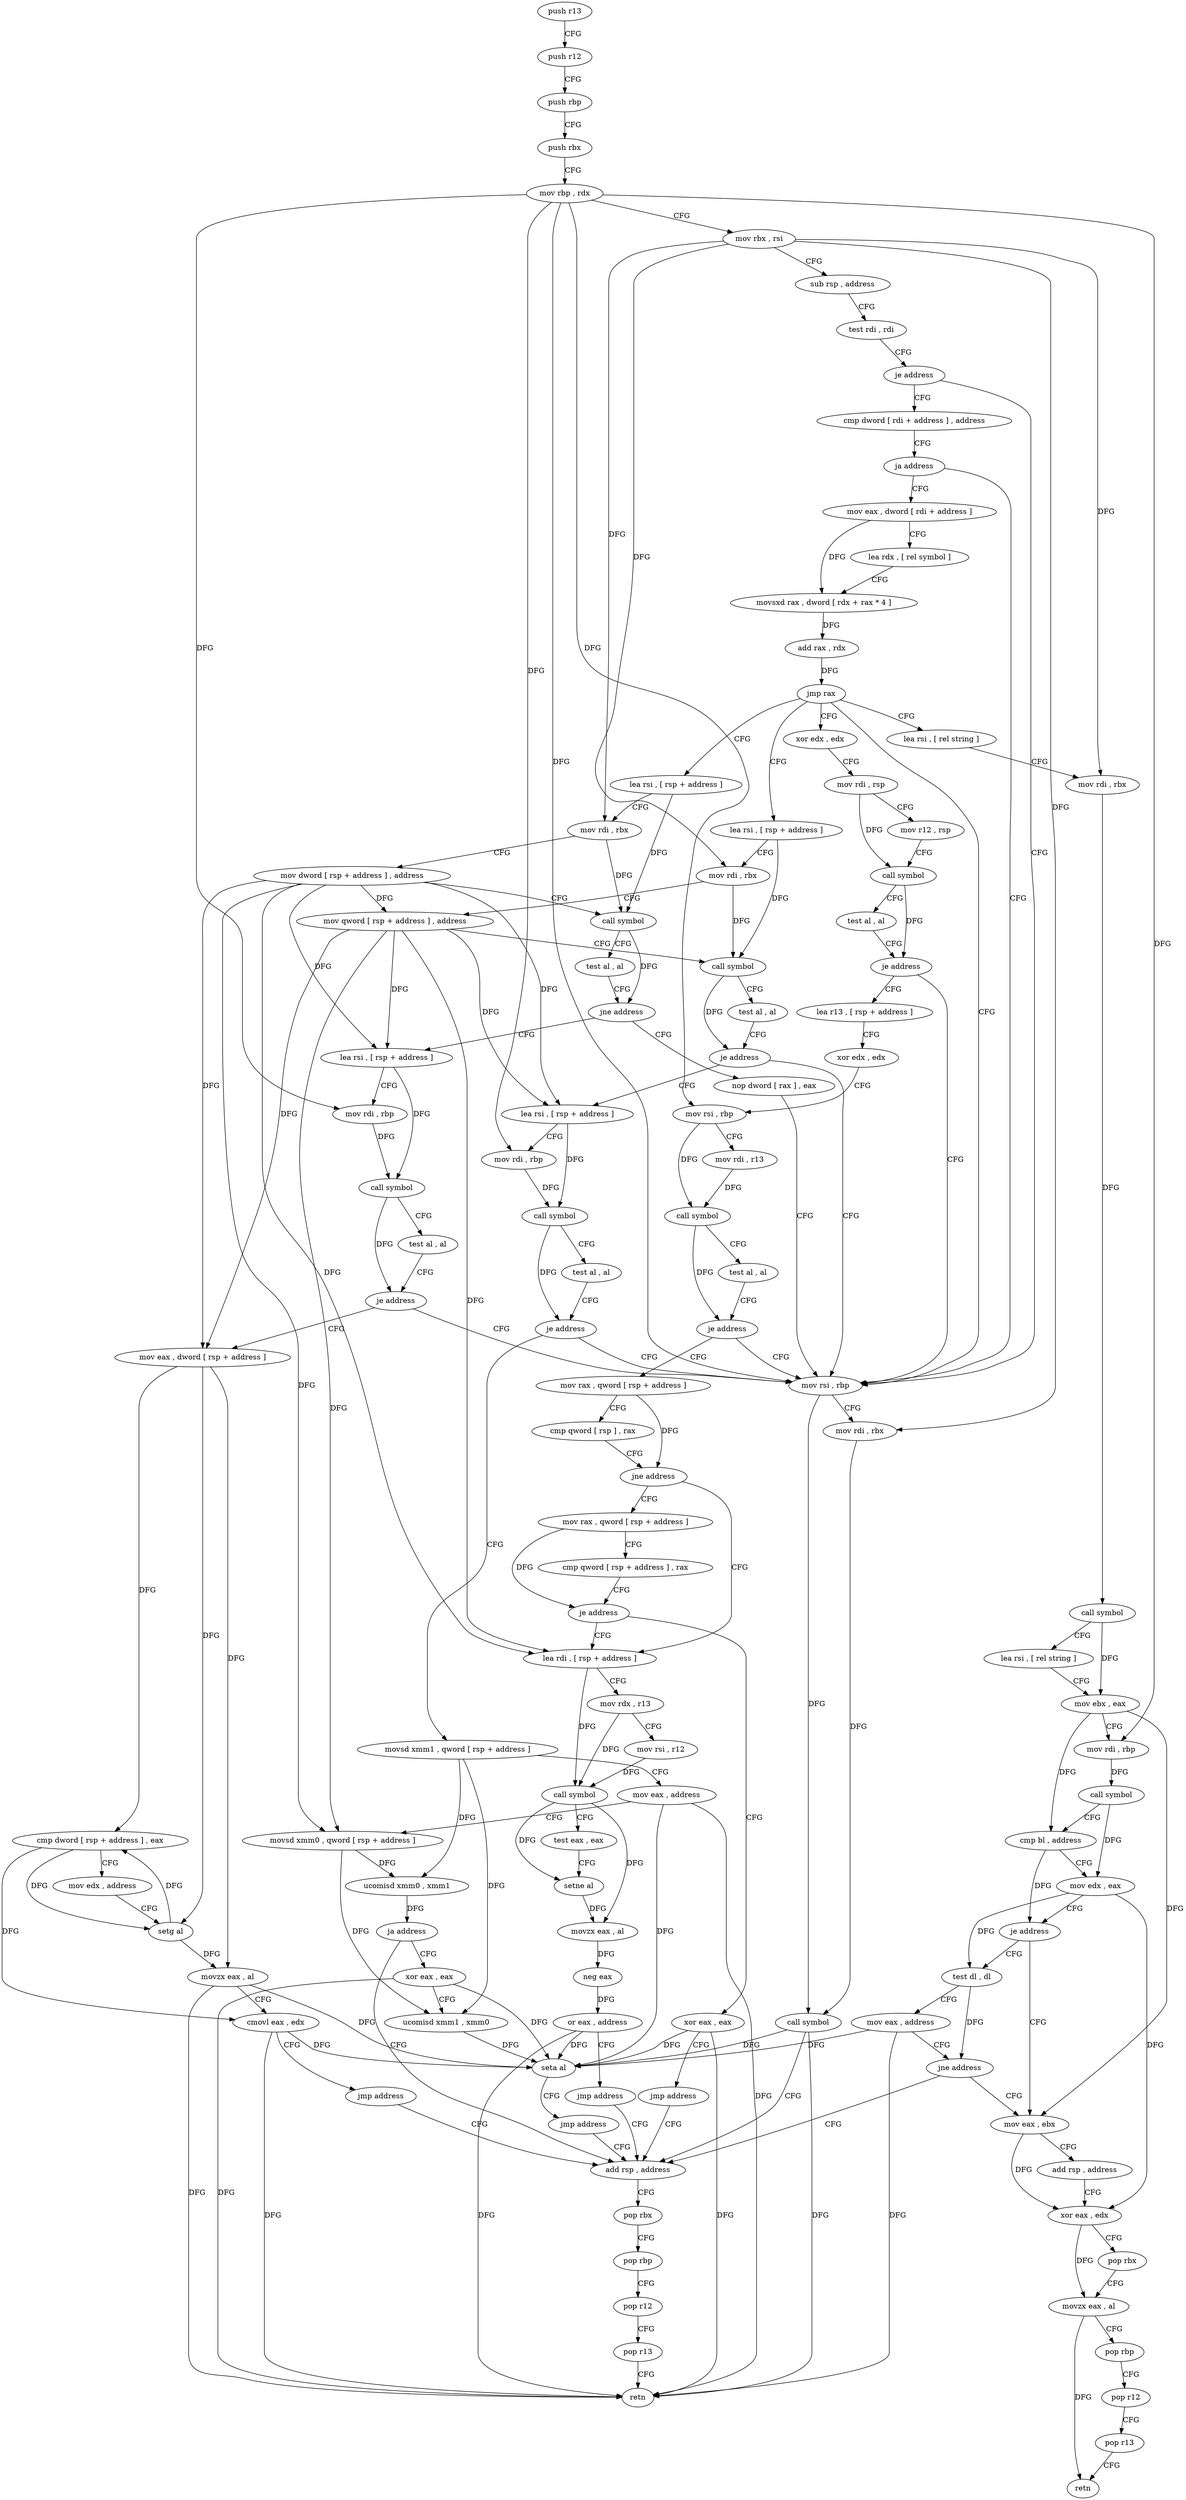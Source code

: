digraph "func" {
"151840" [label = "push r13" ]
"151842" [label = "push r12" ]
"151844" [label = "push rbp" ]
"151845" [label = "push rbx" ]
"151846" [label = "mov rbp , rdx" ]
"151849" [label = "mov rbx , rsi" ]
"151852" [label = "sub rsp , address" ]
"151856" [label = "test rdi , rdi" ]
"151859" [label = "je address" ]
"151920" [label = "mov rsi , rbp" ]
"151861" [label = "cmp dword [ rdi + address ] , address" ]
"151923" [label = "mov rdi , rbx" ]
"151926" [label = "call symbol" ]
"151931" [label = "add rsp , address" ]
"151865" [label = "ja address" ]
"151867" [label = "mov eax , dword [ rdi + address ]" ]
"151870" [label = "lea rdx , [ rel symbol ]" ]
"151877" [label = "movsxd rax , dword [ rdx + rax * 4 ]" ]
"151881" [label = "add rax , rdx" ]
"151884" [label = "jmp rax" ]
"151888" [label = "lea rsi , [ rsp + address ]" ]
"151952" [label = "xor edx , edx" ]
"152056" [label = "lea rsi , [ rsp + address ]" ]
"152152" [label = "lea rsi , [ rel string ]" ]
"151893" [label = "mov rdi , rbx" ]
"151896" [label = "mov dword [ rsp + address ] , address" ]
"151904" [label = "call symbol" ]
"151909" [label = "test al , al" ]
"151911" [label = "jne address" ]
"152224" [label = "lea rsi , [ rsp + address ]" ]
"151917" [label = "nop dword [ rax ] , eax" ]
"151954" [label = "mov rdi , rsp" ]
"151957" [label = "mov r12 , rsp" ]
"151960" [label = "call symbol" ]
"151965" [label = "test al , al" ]
"151967" [label = "je address" ]
"151969" [label = "lea r13 , [ rsp + address ]" ]
"152061" [label = "mov rdi , rbx" ]
"152064" [label = "mov qword [ rsp + address ] , address" ]
"152073" [label = "call symbol" ]
"152078" [label = "test al , al" ]
"152080" [label = "je address" ]
"152086" [label = "lea rsi , [ rsp + address ]" ]
"152159" [label = "mov rdi , rbx" ]
"152162" [label = "call symbol" ]
"152167" [label = "lea rsi , [ rel string ]" ]
"152174" [label = "mov ebx , eax" ]
"152176" [label = "mov rdi , rbp" ]
"152179" [label = "call symbol" ]
"152184" [label = "cmp bl , address" ]
"152187" [label = "mov edx , eax" ]
"152189" [label = "je address" ]
"152204" [label = "mov eax , ebx" ]
"152191" [label = "test dl , dl" ]
"152229" [label = "mov rdi , rbp" ]
"152232" [label = "call symbol" ]
"152237" [label = "test al , al" ]
"152239" [label = "je address" ]
"152245" [label = "mov eax , dword [ rsp + address ]" ]
"151974" [label = "xor edx , edx" ]
"151976" [label = "mov rsi , rbp" ]
"151979" [label = "mov rdi , r13" ]
"151982" [label = "call symbol" ]
"151987" [label = "test al , al" ]
"151989" [label = "je address" ]
"151991" [label = "mov rax , qword [ rsp + address ]" ]
"152091" [label = "mov rdi , rbp" ]
"152094" [label = "call symbol" ]
"152099" [label = "test al , al" ]
"152101" [label = "je address" ]
"152107" [label = "movsd xmm1 , qword [ rsp + address ]" ]
"152206" [label = "add rsp , address" ]
"152210" [label = "xor eax , edx" ]
"152212" [label = "pop rbx" ]
"152213" [label = "movzx eax , al" ]
"152216" [label = "pop rbp" ]
"152217" [label = "pop r12" ]
"152219" [label = "pop r13" ]
"152221" [label = "retn" ]
"152193" [label = "mov eax , address" ]
"152198" [label = "jne address" ]
"152249" [label = "cmp dword [ rsp + address ] , eax" ]
"152253" [label = "mov edx , address" ]
"152258" [label = "setg al" ]
"152261" [label = "movzx eax , al" ]
"152264" [label = "cmovl eax , edx" ]
"152267" [label = "jmp address" ]
"151996" [label = "cmp qword [ rsp ] , rax" ]
"152000" [label = "jne address" ]
"152018" [label = "lea rdi , [ rsp + address ]" ]
"152002" [label = "mov rax , qword [ rsp + address ]" ]
"152113" [label = "mov eax , address" ]
"152118" [label = "movsd xmm0 , qword [ rsp + address ]" ]
"152124" [label = "ucomisd xmm0 , xmm1" ]
"152128" [label = "ja address" ]
"152134" [label = "xor eax , eax" ]
"151935" [label = "pop rbx" ]
"151936" [label = "pop rbp" ]
"151937" [label = "pop r12" ]
"151939" [label = "pop r13" ]
"151941" [label = "retn" ]
"152023" [label = "mov rdx , r13" ]
"152026" [label = "mov rsi , r12" ]
"152029" [label = "call symbol" ]
"152034" [label = "test eax , eax" ]
"152036" [label = "setne al" ]
"152039" [label = "movzx eax , al" ]
"152042" [label = "neg eax" ]
"152044" [label = "or eax , address" ]
"152047" [label = "jmp address" ]
"152007" [label = "cmp qword [ rsp + address ] , rax" ]
"152012" [label = "je address" ]
"152272" [label = "xor eax , eax" ]
"152136" [label = "ucomisd xmm1 , xmm0" ]
"152140" [label = "seta al" ]
"152143" [label = "jmp address" ]
"152274" [label = "jmp address" ]
"151840" -> "151842" [ label = "CFG" ]
"151842" -> "151844" [ label = "CFG" ]
"151844" -> "151845" [ label = "CFG" ]
"151845" -> "151846" [ label = "CFG" ]
"151846" -> "151849" [ label = "CFG" ]
"151846" -> "151920" [ label = "DFG" ]
"151846" -> "152176" [ label = "DFG" ]
"151846" -> "152229" [ label = "DFG" ]
"151846" -> "151976" [ label = "DFG" ]
"151846" -> "152091" [ label = "DFG" ]
"151849" -> "151852" [ label = "CFG" ]
"151849" -> "151923" [ label = "DFG" ]
"151849" -> "151893" [ label = "DFG" ]
"151849" -> "152061" [ label = "DFG" ]
"151849" -> "152159" [ label = "DFG" ]
"151852" -> "151856" [ label = "CFG" ]
"151856" -> "151859" [ label = "CFG" ]
"151859" -> "151920" [ label = "CFG" ]
"151859" -> "151861" [ label = "CFG" ]
"151920" -> "151923" [ label = "CFG" ]
"151920" -> "151926" [ label = "DFG" ]
"151861" -> "151865" [ label = "CFG" ]
"151923" -> "151926" [ label = "DFG" ]
"151926" -> "151931" [ label = "CFG" ]
"151926" -> "151941" [ label = "DFG" ]
"151926" -> "152140" [ label = "DFG" ]
"151931" -> "151935" [ label = "CFG" ]
"151865" -> "151920" [ label = "CFG" ]
"151865" -> "151867" [ label = "CFG" ]
"151867" -> "151870" [ label = "CFG" ]
"151867" -> "151877" [ label = "DFG" ]
"151870" -> "151877" [ label = "CFG" ]
"151877" -> "151881" [ label = "DFG" ]
"151881" -> "151884" [ label = "DFG" ]
"151884" -> "151888" [ label = "CFG" ]
"151884" -> "151920" [ label = "CFG" ]
"151884" -> "151952" [ label = "CFG" ]
"151884" -> "152056" [ label = "CFG" ]
"151884" -> "152152" [ label = "CFG" ]
"151888" -> "151893" [ label = "CFG" ]
"151888" -> "151904" [ label = "DFG" ]
"151952" -> "151954" [ label = "CFG" ]
"152056" -> "152061" [ label = "CFG" ]
"152056" -> "152073" [ label = "DFG" ]
"152152" -> "152159" [ label = "CFG" ]
"151893" -> "151896" [ label = "CFG" ]
"151893" -> "151904" [ label = "DFG" ]
"151896" -> "151904" [ label = "CFG" ]
"151896" -> "152245" [ label = "DFG" ]
"151896" -> "152118" [ label = "DFG" ]
"151896" -> "152064" [ label = "DFG" ]
"151896" -> "152224" [ label = "DFG" ]
"151896" -> "152086" [ label = "DFG" ]
"151896" -> "152018" [ label = "DFG" ]
"151904" -> "151909" [ label = "CFG" ]
"151904" -> "151911" [ label = "DFG" ]
"151909" -> "151911" [ label = "CFG" ]
"151911" -> "152224" [ label = "CFG" ]
"151911" -> "151917" [ label = "CFG" ]
"152224" -> "152229" [ label = "CFG" ]
"152224" -> "152232" [ label = "DFG" ]
"151917" -> "151920" [ label = "CFG" ]
"151954" -> "151957" [ label = "CFG" ]
"151954" -> "151960" [ label = "DFG" ]
"151957" -> "151960" [ label = "CFG" ]
"151960" -> "151965" [ label = "CFG" ]
"151960" -> "151967" [ label = "DFG" ]
"151965" -> "151967" [ label = "CFG" ]
"151967" -> "151920" [ label = "CFG" ]
"151967" -> "151969" [ label = "CFG" ]
"151969" -> "151974" [ label = "CFG" ]
"152061" -> "152064" [ label = "CFG" ]
"152061" -> "152073" [ label = "DFG" ]
"152064" -> "152073" [ label = "CFG" ]
"152064" -> "152224" [ label = "DFG" ]
"152064" -> "152086" [ label = "DFG" ]
"152064" -> "152245" [ label = "DFG" ]
"152064" -> "152118" [ label = "DFG" ]
"152064" -> "152018" [ label = "DFG" ]
"152073" -> "152078" [ label = "CFG" ]
"152073" -> "152080" [ label = "DFG" ]
"152078" -> "152080" [ label = "CFG" ]
"152080" -> "151920" [ label = "CFG" ]
"152080" -> "152086" [ label = "CFG" ]
"152086" -> "152091" [ label = "CFG" ]
"152086" -> "152094" [ label = "DFG" ]
"152159" -> "152162" [ label = "DFG" ]
"152162" -> "152167" [ label = "CFG" ]
"152162" -> "152174" [ label = "DFG" ]
"152167" -> "152174" [ label = "CFG" ]
"152174" -> "152176" [ label = "CFG" ]
"152174" -> "152184" [ label = "DFG" ]
"152174" -> "152204" [ label = "DFG" ]
"152176" -> "152179" [ label = "DFG" ]
"152179" -> "152184" [ label = "CFG" ]
"152179" -> "152187" [ label = "DFG" ]
"152184" -> "152187" [ label = "CFG" ]
"152184" -> "152189" [ label = "DFG" ]
"152187" -> "152189" [ label = "CFG" ]
"152187" -> "152210" [ label = "DFG" ]
"152187" -> "152191" [ label = "DFG" ]
"152189" -> "152204" [ label = "CFG" ]
"152189" -> "152191" [ label = "CFG" ]
"152204" -> "152206" [ label = "CFG" ]
"152204" -> "152210" [ label = "DFG" ]
"152191" -> "152193" [ label = "CFG" ]
"152191" -> "152198" [ label = "DFG" ]
"152229" -> "152232" [ label = "DFG" ]
"152232" -> "152237" [ label = "CFG" ]
"152232" -> "152239" [ label = "DFG" ]
"152237" -> "152239" [ label = "CFG" ]
"152239" -> "151920" [ label = "CFG" ]
"152239" -> "152245" [ label = "CFG" ]
"152245" -> "152249" [ label = "DFG" ]
"152245" -> "152258" [ label = "DFG" ]
"152245" -> "152261" [ label = "DFG" ]
"151974" -> "151976" [ label = "CFG" ]
"151976" -> "151979" [ label = "CFG" ]
"151976" -> "151982" [ label = "DFG" ]
"151979" -> "151982" [ label = "DFG" ]
"151982" -> "151987" [ label = "CFG" ]
"151982" -> "151989" [ label = "DFG" ]
"151987" -> "151989" [ label = "CFG" ]
"151989" -> "151920" [ label = "CFG" ]
"151989" -> "151991" [ label = "CFG" ]
"151991" -> "151996" [ label = "CFG" ]
"151991" -> "152000" [ label = "DFG" ]
"152091" -> "152094" [ label = "DFG" ]
"152094" -> "152099" [ label = "CFG" ]
"152094" -> "152101" [ label = "DFG" ]
"152099" -> "152101" [ label = "CFG" ]
"152101" -> "151920" [ label = "CFG" ]
"152101" -> "152107" [ label = "CFG" ]
"152107" -> "152113" [ label = "CFG" ]
"152107" -> "152124" [ label = "DFG" ]
"152107" -> "152136" [ label = "DFG" ]
"152206" -> "152210" [ label = "CFG" ]
"152210" -> "152212" [ label = "CFG" ]
"152210" -> "152213" [ label = "DFG" ]
"152212" -> "152213" [ label = "CFG" ]
"152213" -> "152216" [ label = "CFG" ]
"152213" -> "152221" [ label = "DFG" ]
"152216" -> "152217" [ label = "CFG" ]
"152217" -> "152219" [ label = "CFG" ]
"152219" -> "152221" [ label = "CFG" ]
"152193" -> "152198" [ label = "CFG" ]
"152193" -> "151941" [ label = "DFG" ]
"152193" -> "152140" [ label = "DFG" ]
"152198" -> "151931" [ label = "CFG" ]
"152198" -> "152204" [ label = "CFG" ]
"152249" -> "152253" [ label = "CFG" ]
"152249" -> "152258" [ label = "DFG" ]
"152249" -> "152264" [ label = "DFG" ]
"152253" -> "152258" [ label = "CFG" ]
"152258" -> "152261" [ label = "DFG" ]
"152258" -> "152249" [ label = "DFG" ]
"152261" -> "152264" [ label = "CFG" ]
"152261" -> "151941" [ label = "DFG" ]
"152261" -> "152140" [ label = "DFG" ]
"152264" -> "152267" [ label = "CFG" ]
"152264" -> "151941" [ label = "DFG" ]
"152264" -> "152140" [ label = "DFG" ]
"152267" -> "151931" [ label = "CFG" ]
"151996" -> "152000" [ label = "CFG" ]
"152000" -> "152018" [ label = "CFG" ]
"152000" -> "152002" [ label = "CFG" ]
"152018" -> "152023" [ label = "CFG" ]
"152018" -> "152029" [ label = "DFG" ]
"152002" -> "152007" [ label = "CFG" ]
"152002" -> "152012" [ label = "DFG" ]
"152113" -> "152118" [ label = "CFG" ]
"152113" -> "151941" [ label = "DFG" ]
"152113" -> "152140" [ label = "DFG" ]
"152118" -> "152124" [ label = "DFG" ]
"152118" -> "152136" [ label = "DFG" ]
"152124" -> "152128" [ label = "DFG" ]
"152128" -> "151931" [ label = "CFG" ]
"152128" -> "152134" [ label = "CFG" ]
"152134" -> "152136" [ label = "CFG" ]
"152134" -> "151941" [ label = "DFG" ]
"152134" -> "152140" [ label = "DFG" ]
"151935" -> "151936" [ label = "CFG" ]
"151936" -> "151937" [ label = "CFG" ]
"151937" -> "151939" [ label = "CFG" ]
"151939" -> "151941" [ label = "CFG" ]
"152023" -> "152026" [ label = "CFG" ]
"152023" -> "152029" [ label = "DFG" ]
"152026" -> "152029" [ label = "DFG" ]
"152029" -> "152034" [ label = "CFG" ]
"152029" -> "152036" [ label = "DFG" ]
"152029" -> "152039" [ label = "DFG" ]
"152034" -> "152036" [ label = "CFG" ]
"152036" -> "152039" [ label = "DFG" ]
"152039" -> "152042" [ label = "DFG" ]
"152042" -> "152044" [ label = "DFG" ]
"152044" -> "152047" [ label = "CFG" ]
"152044" -> "151941" [ label = "DFG" ]
"152044" -> "152140" [ label = "DFG" ]
"152047" -> "151931" [ label = "CFG" ]
"152007" -> "152012" [ label = "CFG" ]
"152012" -> "152272" [ label = "CFG" ]
"152012" -> "152018" [ label = "CFG" ]
"152272" -> "152274" [ label = "CFG" ]
"152272" -> "151941" [ label = "DFG" ]
"152272" -> "152140" [ label = "DFG" ]
"152136" -> "152140" [ label = "DFG" ]
"152140" -> "152143" [ label = "CFG" ]
"152143" -> "151931" [ label = "CFG" ]
"152274" -> "151931" [ label = "CFG" ]
}
